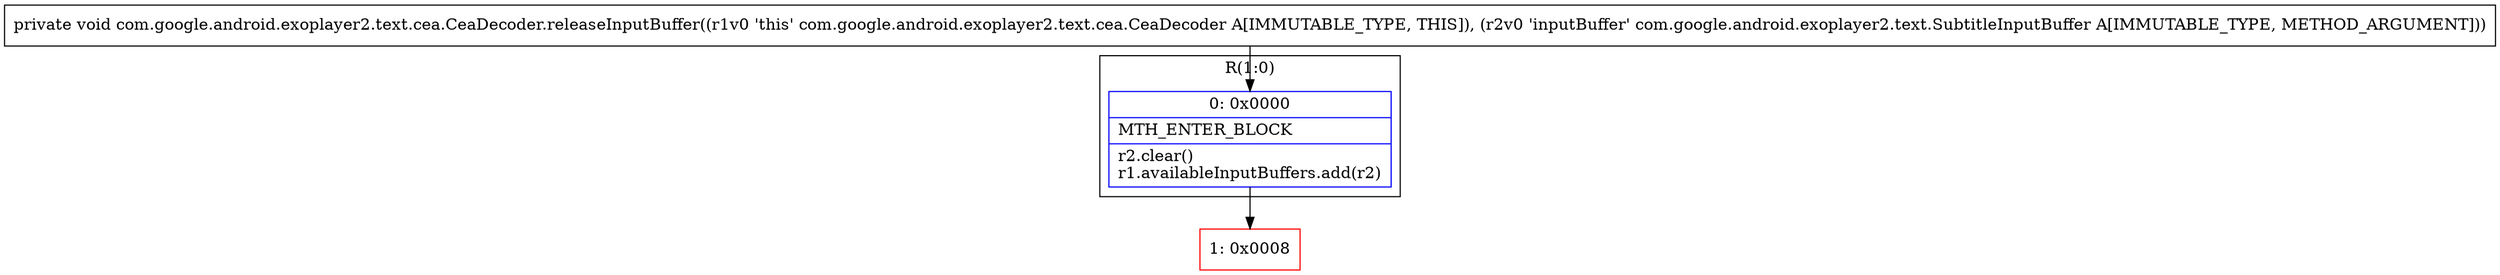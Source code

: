 digraph "CFG forcom.google.android.exoplayer2.text.cea.CeaDecoder.releaseInputBuffer(Lcom\/google\/android\/exoplayer2\/text\/SubtitleInputBuffer;)V" {
subgraph cluster_Region_1137970763 {
label = "R(1:0)";
node [shape=record,color=blue];
Node_0 [shape=record,label="{0\:\ 0x0000|MTH_ENTER_BLOCK\l|r2.clear()\lr1.availableInputBuffers.add(r2)\l}"];
}
Node_1 [shape=record,color=red,label="{1\:\ 0x0008}"];
MethodNode[shape=record,label="{private void com.google.android.exoplayer2.text.cea.CeaDecoder.releaseInputBuffer((r1v0 'this' com.google.android.exoplayer2.text.cea.CeaDecoder A[IMMUTABLE_TYPE, THIS]), (r2v0 'inputBuffer' com.google.android.exoplayer2.text.SubtitleInputBuffer A[IMMUTABLE_TYPE, METHOD_ARGUMENT])) }"];
MethodNode -> Node_0;
Node_0 -> Node_1;
}

